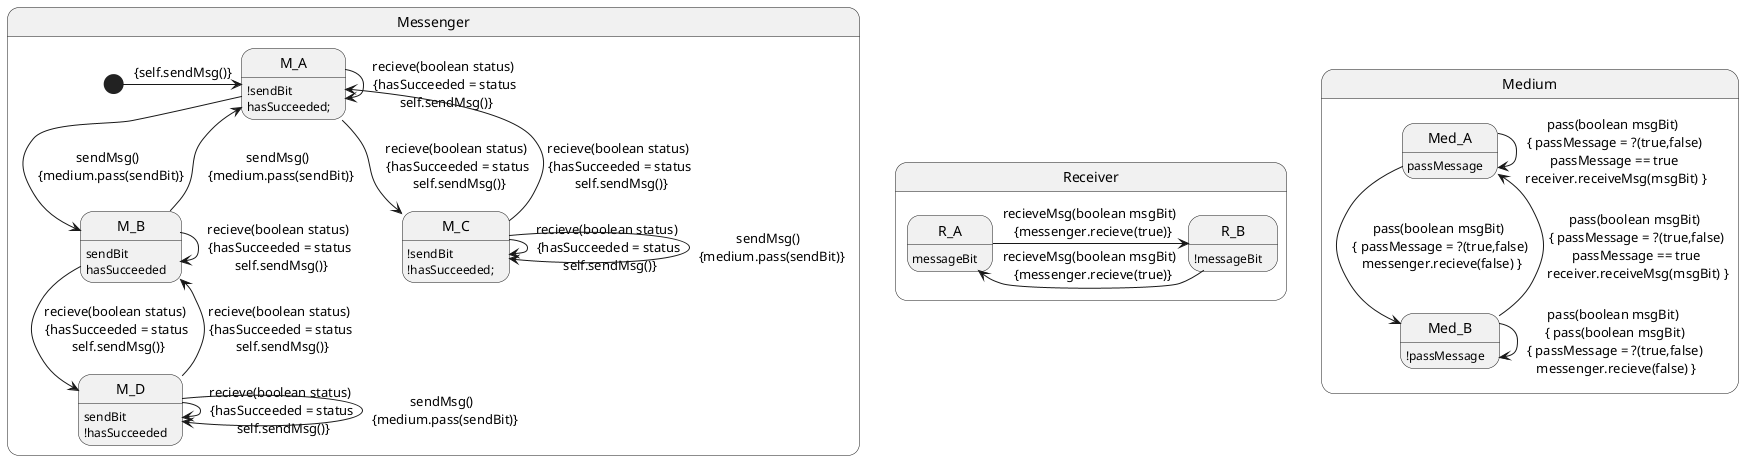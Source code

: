 @startuml

hide empty description

state Messenger{
    [*] -> M_A : {self.sendMsg()}

    state M_A : !sendBit
    state M_A : hasSucceeded;

    state M_B : sendBit
    state M_B : hasSucceeded

    state M_C : !sendBit
    state M_C : !hasSucceeded;

    state M_D : sendBit
    state M_D : !hasSucceeded
    
    M_A -> M_A : recieve(boolean status) \n {hasSucceeded = status \n self.sendMsg()}

    M_B -> M_B : recieve(boolean status) \n {hasSucceeded = status \n self.sendMsg()}

    M_C -> M_C : recieve(boolean status) \n {hasSucceeded = status \n self.sendMsg()}
    M_C -> M_C : sendMsg() \n {medium.pass(sendBit)}

    M_D -> M_D : recieve(boolean status) \n {hasSucceeded = status \n self.sendMsg()}
    M_D -> M_D : sendMsg() \n {medium.pass(sendBit)}

    M_A --> M_B : sendMsg() \n {medium.pass(sendBit)}
    M_B --> M_A : sendMsg() \n {medium.pass(sendBit)}

    M_A --> M_C : recieve(boolean status) \n {hasSucceeded = status \n self.sendMsg()}
    M_C --> M_A : recieve(boolean status) \n {hasSucceeded = status \n self.sendMsg()}


    M_D --> M_B : recieve(boolean status) \n {hasSucceeded = status \n self.sendMsg()}
    M_B --> M_D : recieve(boolean status) \n {hasSucceeded = status \n self.sendMsg()}
}

state Receiver{
    state R_A : messageBit
    state R_B : !messageBit

    R_A -> R_B : recieveMsg(boolean msgBit) \n {messenger.recieve(true)}
    R_B -> R_A : recieveMsg(boolean msgBit) \n {messenger.recieve(true)}
}

state Medium{
    Med_A : passMessage
    Med_B : !passMessage

    Med_A -> Med_A : pass(boolean msgBit) \n { passMessage = ?(true,false) \n passMessage == true \n receiver.receiveMsg(msgBit) }
    Med_A --> Med_B : pass(boolean msgBit) \n { passMessage = ?(true,false) \n messenger.recieve(false) }

    Med_B -> Med_B : pass(boolean msgBit) \n { pass(boolean msgBit) \n { passMessage = ?(true,false) \n messenger.recieve(false) }
    Med_B --> Med_A : pass(boolean msgBit) \n { passMessage = ?(true,false) \n passMessage == true \n receiver.receiveMsg(msgBit) }

}

@enduml